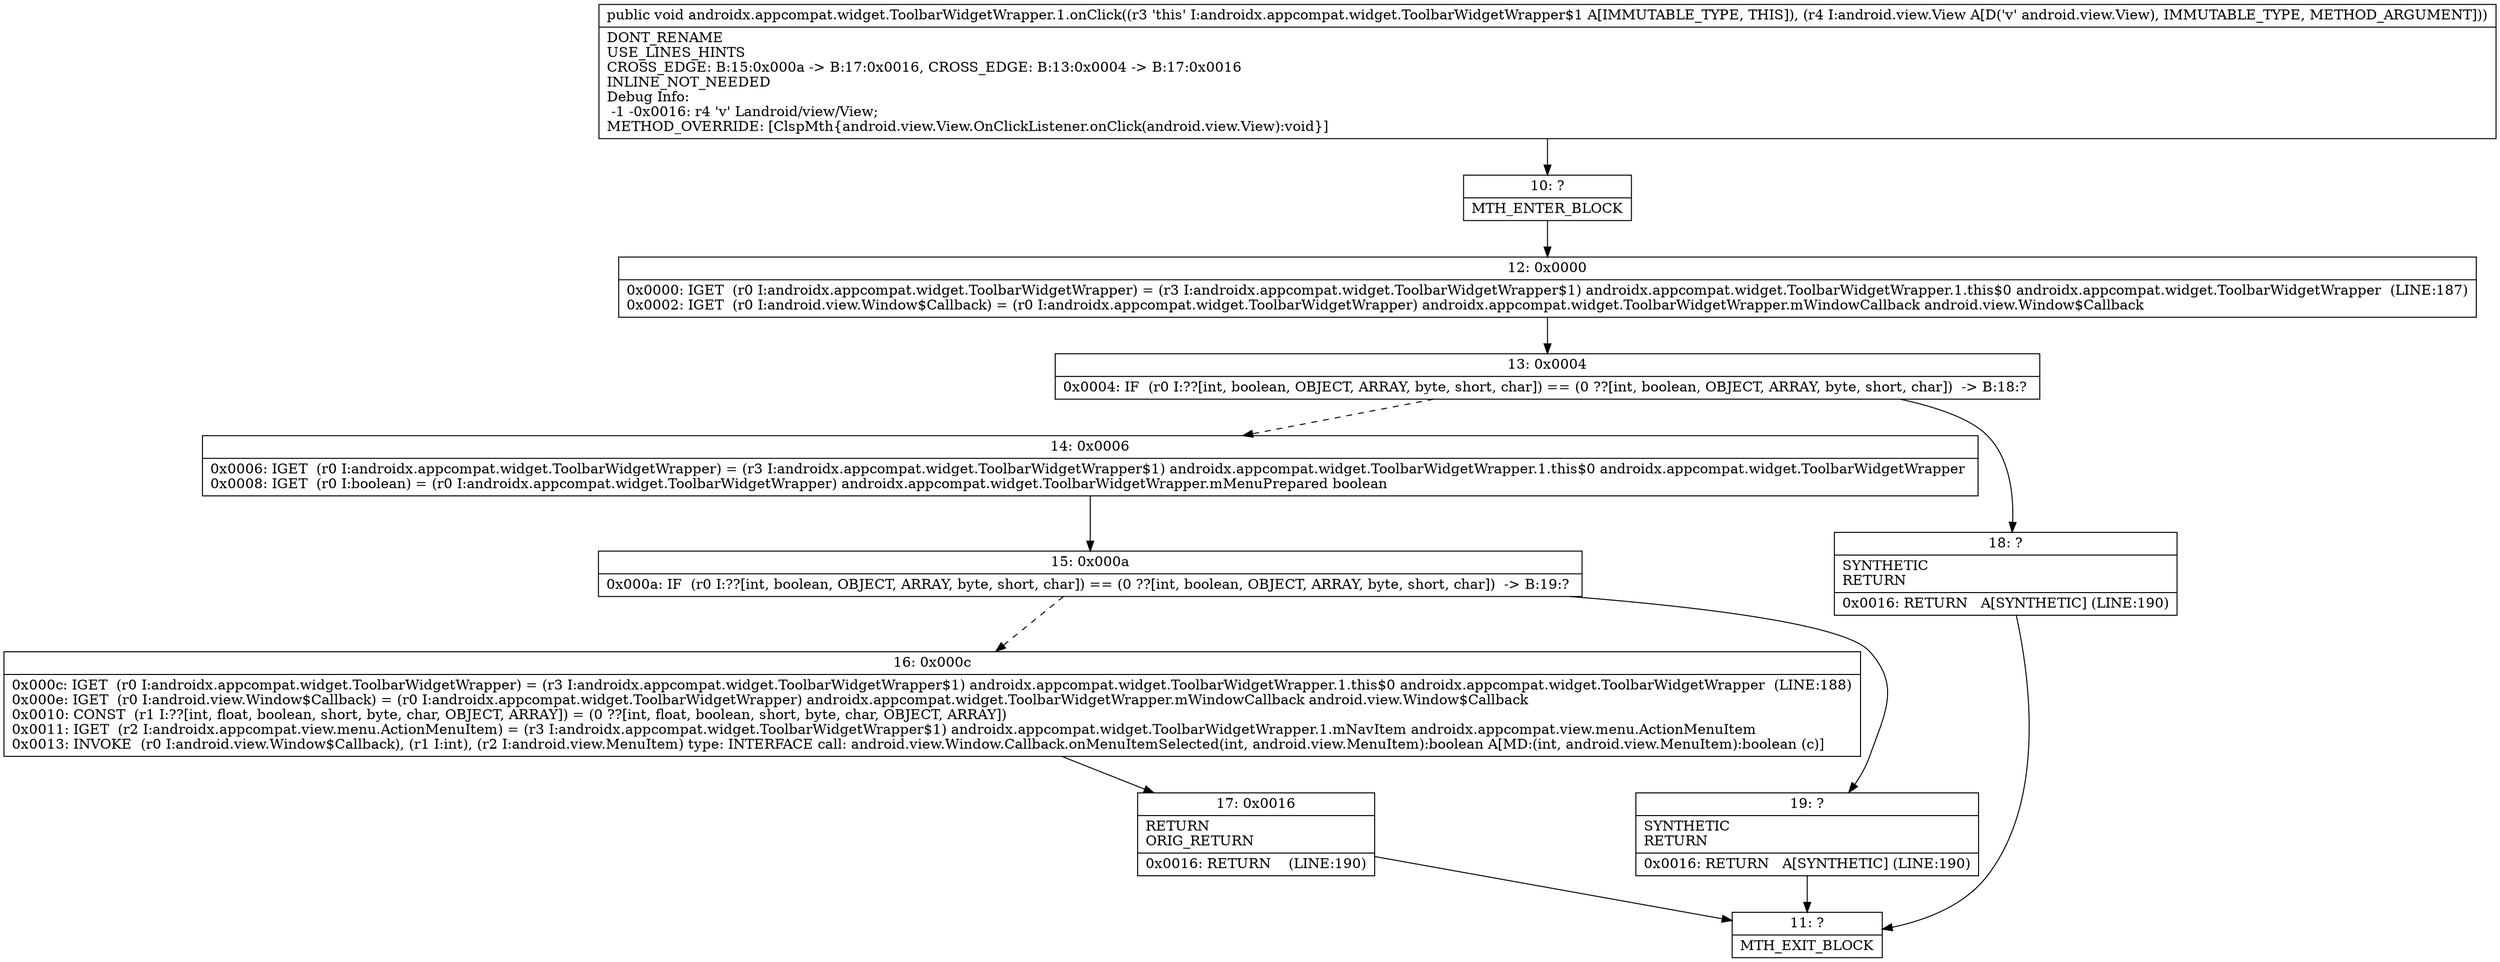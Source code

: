 digraph "CFG forandroidx.appcompat.widget.ToolbarWidgetWrapper.1.onClick(Landroid\/view\/View;)V" {
Node_10 [shape=record,label="{10\:\ ?|MTH_ENTER_BLOCK\l}"];
Node_12 [shape=record,label="{12\:\ 0x0000|0x0000: IGET  (r0 I:androidx.appcompat.widget.ToolbarWidgetWrapper) = (r3 I:androidx.appcompat.widget.ToolbarWidgetWrapper$1) androidx.appcompat.widget.ToolbarWidgetWrapper.1.this$0 androidx.appcompat.widget.ToolbarWidgetWrapper  (LINE:187)\l0x0002: IGET  (r0 I:android.view.Window$Callback) = (r0 I:androidx.appcompat.widget.ToolbarWidgetWrapper) androidx.appcompat.widget.ToolbarWidgetWrapper.mWindowCallback android.view.Window$Callback \l}"];
Node_13 [shape=record,label="{13\:\ 0x0004|0x0004: IF  (r0 I:??[int, boolean, OBJECT, ARRAY, byte, short, char]) == (0 ??[int, boolean, OBJECT, ARRAY, byte, short, char])  \-\> B:18:? \l}"];
Node_14 [shape=record,label="{14\:\ 0x0006|0x0006: IGET  (r0 I:androidx.appcompat.widget.ToolbarWidgetWrapper) = (r3 I:androidx.appcompat.widget.ToolbarWidgetWrapper$1) androidx.appcompat.widget.ToolbarWidgetWrapper.1.this$0 androidx.appcompat.widget.ToolbarWidgetWrapper \l0x0008: IGET  (r0 I:boolean) = (r0 I:androidx.appcompat.widget.ToolbarWidgetWrapper) androidx.appcompat.widget.ToolbarWidgetWrapper.mMenuPrepared boolean \l}"];
Node_15 [shape=record,label="{15\:\ 0x000a|0x000a: IF  (r0 I:??[int, boolean, OBJECT, ARRAY, byte, short, char]) == (0 ??[int, boolean, OBJECT, ARRAY, byte, short, char])  \-\> B:19:? \l}"];
Node_16 [shape=record,label="{16\:\ 0x000c|0x000c: IGET  (r0 I:androidx.appcompat.widget.ToolbarWidgetWrapper) = (r3 I:androidx.appcompat.widget.ToolbarWidgetWrapper$1) androidx.appcompat.widget.ToolbarWidgetWrapper.1.this$0 androidx.appcompat.widget.ToolbarWidgetWrapper  (LINE:188)\l0x000e: IGET  (r0 I:android.view.Window$Callback) = (r0 I:androidx.appcompat.widget.ToolbarWidgetWrapper) androidx.appcompat.widget.ToolbarWidgetWrapper.mWindowCallback android.view.Window$Callback \l0x0010: CONST  (r1 I:??[int, float, boolean, short, byte, char, OBJECT, ARRAY]) = (0 ??[int, float, boolean, short, byte, char, OBJECT, ARRAY]) \l0x0011: IGET  (r2 I:androidx.appcompat.view.menu.ActionMenuItem) = (r3 I:androidx.appcompat.widget.ToolbarWidgetWrapper$1) androidx.appcompat.widget.ToolbarWidgetWrapper.1.mNavItem androidx.appcompat.view.menu.ActionMenuItem \l0x0013: INVOKE  (r0 I:android.view.Window$Callback), (r1 I:int), (r2 I:android.view.MenuItem) type: INTERFACE call: android.view.Window.Callback.onMenuItemSelected(int, android.view.MenuItem):boolean A[MD:(int, android.view.MenuItem):boolean (c)]\l}"];
Node_17 [shape=record,label="{17\:\ 0x0016|RETURN\lORIG_RETURN\l|0x0016: RETURN    (LINE:190)\l}"];
Node_11 [shape=record,label="{11\:\ ?|MTH_EXIT_BLOCK\l}"];
Node_19 [shape=record,label="{19\:\ ?|SYNTHETIC\lRETURN\l|0x0016: RETURN   A[SYNTHETIC] (LINE:190)\l}"];
Node_18 [shape=record,label="{18\:\ ?|SYNTHETIC\lRETURN\l|0x0016: RETURN   A[SYNTHETIC] (LINE:190)\l}"];
MethodNode[shape=record,label="{public void androidx.appcompat.widget.ToolbarWidgetWrapper.1.onClick((r3 'this' I:androidx.appcompat.widget.ToolbarWidgetWrapper$1 A[IMMUTABLE_TYPE, THIS]), (r4 I:android.view.View A[D('v' android.view.View), IMMUTABLE_TYPE, METHOD_ARGUMENT]))  | DONT_RENAME\lUSE_LINES_HINTS\lCROSS_EDGE: B:15:0x000a \-\> B:17:0x0016, CROSS_EDGE: B:13:0x0004 \-\> B:17:0x0016\lINLINE_NOT_NEEDED\lDebug Info:\l  \-1 \-0x0016: r4 'v' Landroid\/view\/View;\lMETHOD_OVERRIDE: [ClspMth\{android.view.View.OnClickListener.onClick(android.view.View):void\}]\l}"];
MethodNode -> Node_10;Node_10 -> Node_12;
Node_12 -> Node_13;
Node_13 -> Node_14[style=dashed];
Node_13 -> Node_18;
Node_14 -> Node_15;
Node_15 -> Node_16[style=dashed];
Node_15 -> Node_19;
Node_16 -> Node_17;
Node_17 -> Node_11;
Node_19 -> Node_11;
Node_18 -> Node_11;
}

